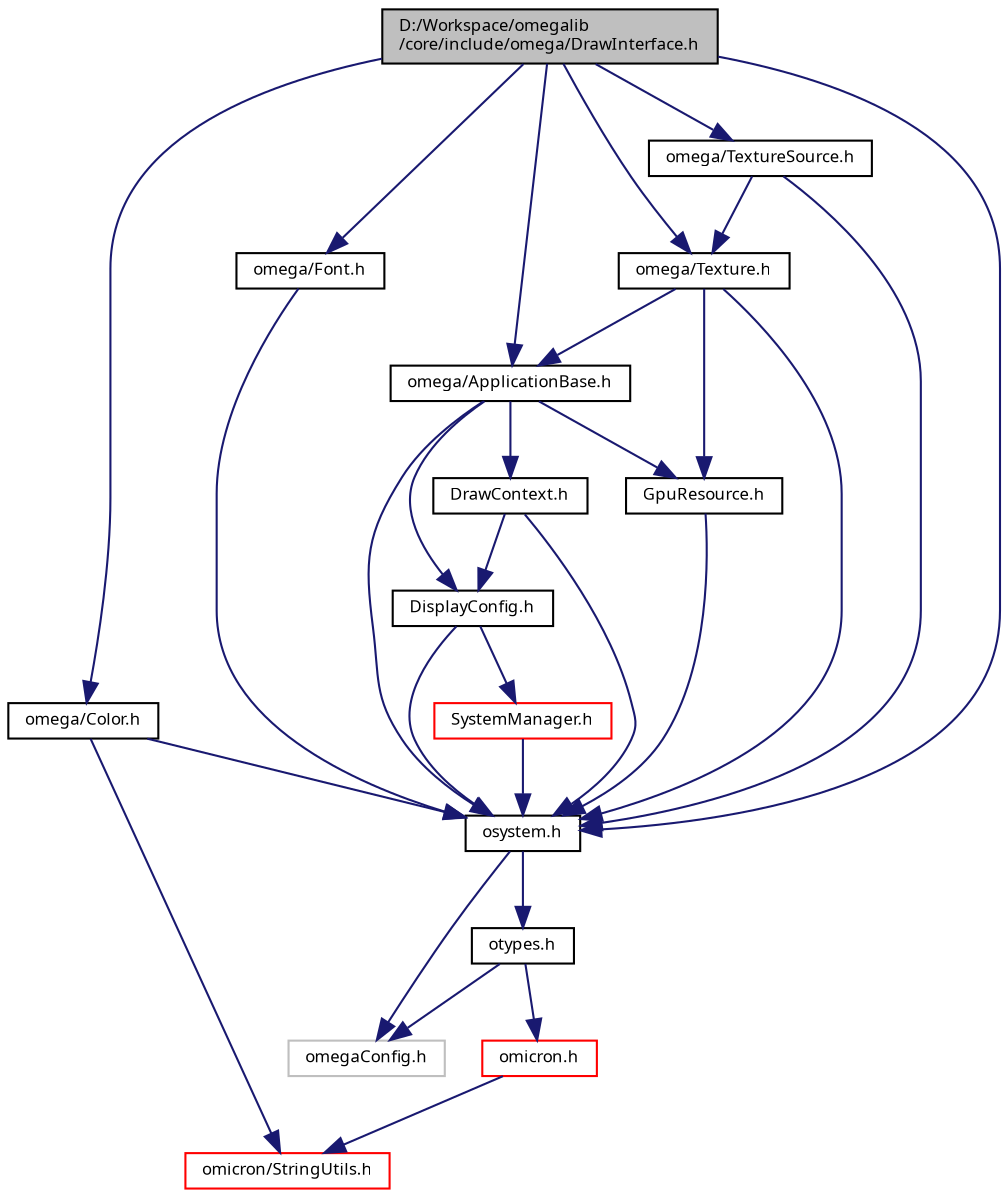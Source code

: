 digraph "D:/Workspace/omegalib/core/include/omega/DrawInterface.h"
{
  bgcolor="transparent";
  edge [fontname="FreeSans.ttf",fontsize="8",labelfontname="FreeSans.ttf",labelfontsize="8"];
  node [fontname="FreeSans.ttf",fontsize="8",shape=record];
  Node1 [label="D:/Workspace/omegalib\l/core/include/omega/DrawInterface.h",height=0.2,width=0.4,color="black", fillcolor="grey75", style="filled" fontcolor="black"];
  Node1 -> Node2 [color="midnightblue",fontsize="8",style="solid",fontname="FreeSans.ttf"];
  Node2 [label="osystem.h",height=0.2,width=0.4,color="black",URL="$include_2omega_2osystem_8h.html"];
  Node2 -> Node3 [color="midnightblue",fontsize="8",style="solid",fontname="FreeSans.ttf"];
  Node3 [label="omegaConfig.h",height=0.2,width=0.4,color="grey75"];
  Node2 -> Node4 [color="midnightblue",fontsize="8",style="solid",fontname="FreeSans.ttf"];
  Node4 [label="otypes.h",height=0.2,width=0.4,color="black",URL="$include_2omega_2otypes_8h.html"];
  Node4 -> Node3 [color="midnightblue",fontsize="8",style="solid",fontname="FreeSans.ttf"];
  Node4 -> Node5 [color="midnightblue",fontsize="8",style="solid",fontname="FreeSans.ttf"];
  Node5 [label="omicron.h",height=0.2,width=0.4,color="red",URL="$omicron_8h.html"];
  Node5 -> Node6 [color="midnightblue",fontsize="8",style="solid",fontname="FreeSans.ttf"];
  Node6 [label="omicron/StringUtils.h",height=0.2,width=0.4,color="red",URL="$_string_utils_8h.html"];
  Node1 -> Node7 [color="midnightblue",fontsize="8",style="solid",fontname="FreeSans.ttf"];
  Node7 [label="omega/Color.h",height=0.2,width=0.4,color="black",URL="$_color_8h.html"];
  Node7 -> Node2 [color="midnightblue",fontsize="8",style="solid",fontname="FreeSans.ttf"];
  Node7 -> Node6 [color="midnightblue",fontsize="8",style="solid",fontname="FreeSans.ttf"];
  Node1 -> Node8 [color="midnightblue",fontsize="8",style="solid",fontname="FreeSans.ttf"];
  Node8 [label="omega/Font.h",height=0.2,width=0.4,color="black",URL="$_font_8h.html"];
  Node8 -> Node2 [color="midnightblue",fontsize="8",style="solid",fontname="FreeSans.ttf"];
  Node1 -> Node9 [color="midnightblue",fontsize="8",style="solid",fontname="FreeSans.ttf"];
  Node9 [label="omega/ApplicationBase.h",height=0.2,width=0.4,color="black",URL="$_application_base_8h.html"];
  Node9 -> Node2 [color="midnightblue",fontsize="8",style="solid",fontname="FreeSans.ttf"];
  Node9 -> Node10 [color="midnightblue",fontsize="8",style="solid",fontname="FreeSans.ttf"];
  Node10 [label="DisplayConfig.h",height=0.2,width=0.4,color="black",URL="$_display_config_8h.html"];
  Node10 -> Node2 [color="midnightblue",fontsize="8",style="solid",fontname="FreeSans.ttf"];
  Node10 -> Node11 [color="midnightblue",fontsize="8",style="solid",fontname="FreeSans.ttf"];
  Node11 [label="SystemManager.h",height=0.2,width=0.4,color="red",URL="$_system_manager_8h.html"];
  Node11 -> Node2 [color="midnightblue",fontsize="8",style="solid",fontname="FreeSans.ttf"];
  Node9 -> Node12 [color="midnightblue",fontsize="8",style="solid",fontname="FreeSans.ttf"];
  Node12 [label="GpuResource.h",height=0.2,width=0.4,color="black",URL="$_gpu_resource_8h.html"];
  Node12 -> Node2 [color="midnightblue",fontsize="8",style="solid",fontname="FreeSans.ttf"];
  Node9 -> Node13 [color="midnightblue",fontsize="8",style="solid",fontname="FreeSans.ttf"];
  Node13 [label="DrawContext.h",height=0.2,width=0.4,color="black",URL="$include_2omega_2_draw_context_8h.html"];
  Node13 -> Node2 [color="midnightblue",fontsize="8",style="solid",fontname="FreeSans.ttf"];
  Node13 -> Node10 [color="midnightblue",fontsize="8",style="solid",fontname="FreeSans.ttf"];
  Node1 -> Node14 [color="midnightblue",fontsize="8",style="solid",fontname="FreeSans.ttf"];
  Node14 [label="omega/Texture.h",height=0.2,width=0.4,color="black",URL="$_texture_8h.html"];
  Node14 -> Node2 [color="midnightblue",fontsize="8",style="solid",fontname="FreeSans.ttf"];
  Node14 -> Node9 [color="midnightblue",fontsize="8",style="solid",fontname="FreeSans.ttf"];
  Node14 -> Node12 [color="midnightblue",fontsize="8",style="solid",fontname="FreeSans.ttf"];
  Node1 -> Node15 [color="midnightblue",fontsize="8",style="solid",fontname="FreeSans.ttf"];
  Node15 [label="omega/TextureSource.h",height=0.2,width=0.4,color="black",URL="$_texture_source_8h.html"];
  Node15 -> Node2 [color="midnightblue",fontsize="8",style="solid",fontname="FreeSans.ttf"];
  Node15 -> Node14 [color="midnightblue",fontsize="8",style="solid",fontname="FreeSans.ttf"];
}
